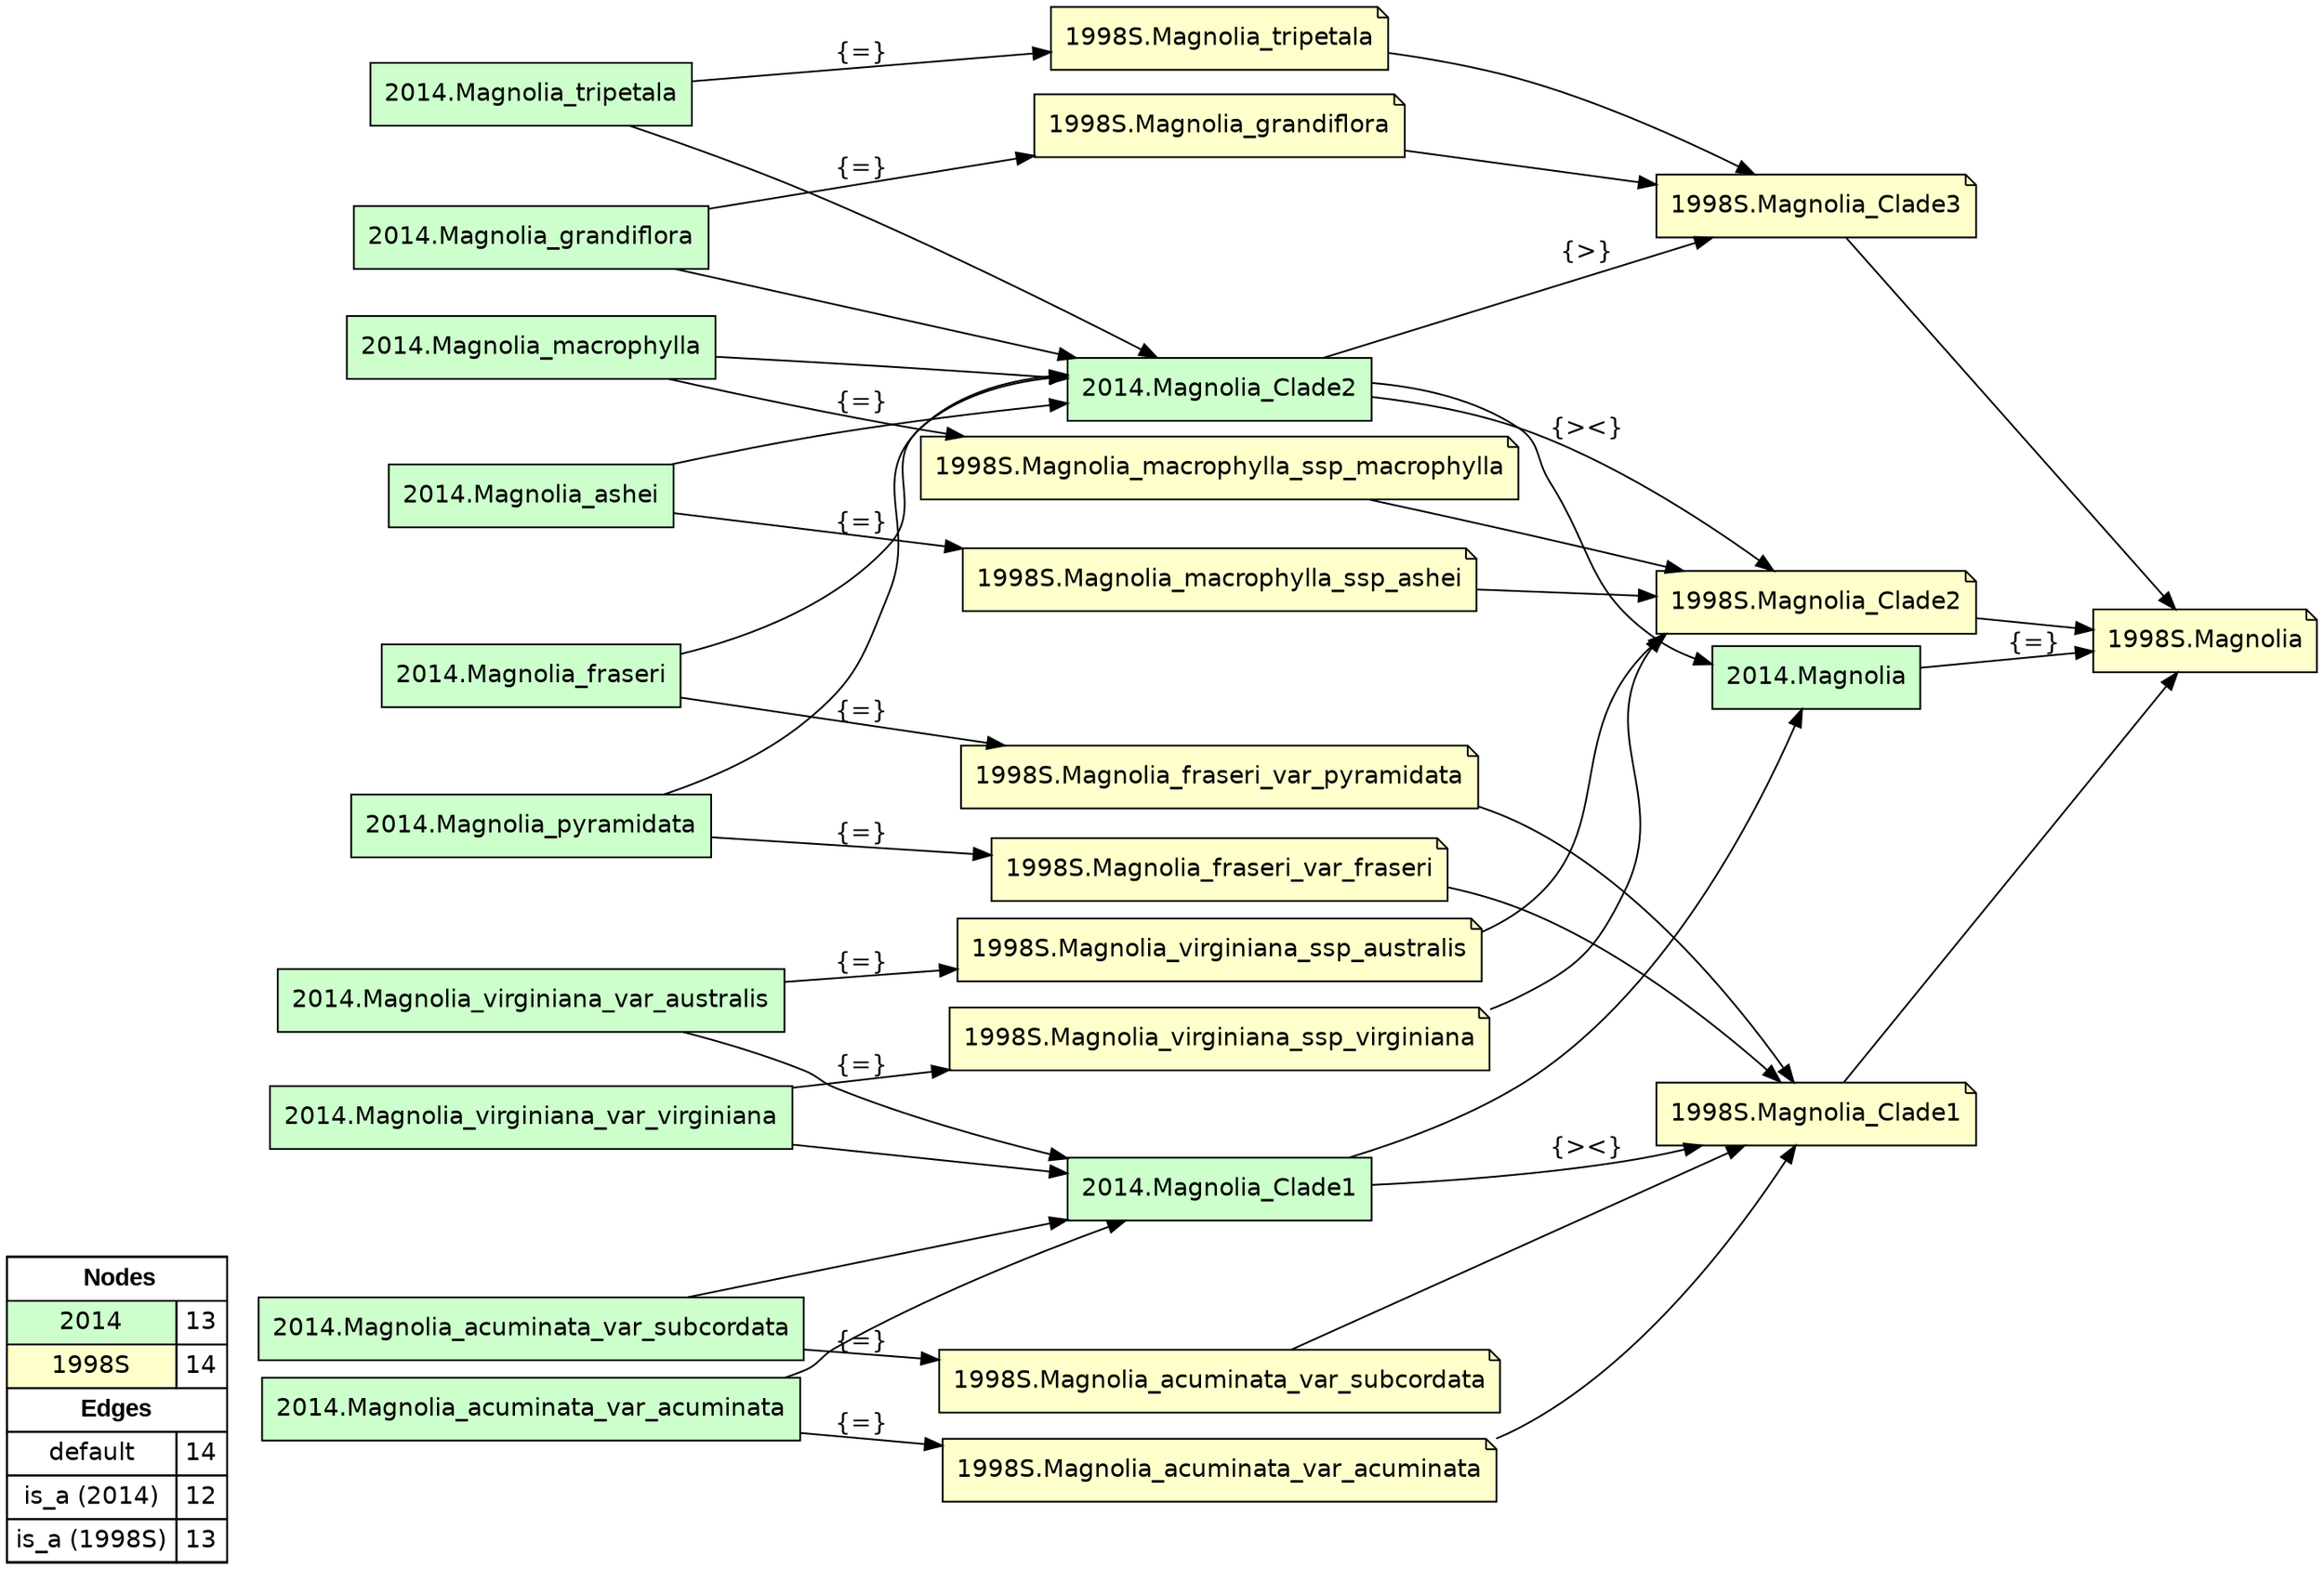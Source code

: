 digraph{
rankdir=LR
node[shape=circle style=filled fillcolor="#FFFFFF"] 
node[shape=box style=filled fillcolor="#CCFFCC" fontname="helvetica"] 
"2014.Magnolia_tripetala"
"2014.Magnolia_fraseri"
"2014.Magnolia_acuminata_var_subcordata"
"2014.Magnolia_ashei"
"2014.Magnolia_grandiflora"
"2014.Magnolia_virginiana_var_australis"
"2014.Magnolia_Clade2"
"2014.Magnolia_Clade1"
"2014.Magnolia_acuminata_var_acuminata"
"2014.Magnolia"
"2014.Magnolia_virginiana_var_virginiana"
"2014.Magnolia_macrophylla"
"2014.Magnolia_pyramidata"
node[shape=circle style=filled fillcolor="#FFFFFF"] 
node[shape=note style=filled fillcolor="#FFFFCC" fontname="helvetica"] 
"1998S.Magnolia_macrophylla_ssp_macrophylla"
"1998S.Magnolia_virginiana_ssp_australis"
"1998S.Magnolia_grandiflora"
"1998S.Magnolia_fraseri_var_pyramidata"
"1998S.Magnolia_Clade2"
"1998S.Magnolia_macrophylla_ssp_ashei"
"1998S.Magnolia_tripetala"
"1998S.Magnolia_acuminata_var_acuminata"
"1998S.Magnolia_acuminata_var_subcordata"
"1998S.Magnolia_Clade3"
"1998S.Magnolia_Clade1"
"1998S.Magnolia_virginiana_ssp_virginiana"
"1998S.Magnolia_fraseri_var_fraseri"
"1998S.Magnolia"
edge[style=solid color="#000000" constraint=true penwidth=1 dir=forward]
edge[style=solid color="#000000" constraint=true penwidth=1 dir=forward]
"2014.Magnolia_acuminata_var_acuminata" -> "1998S.Magnolia_acuminata_var_acuminata" [label="{=}"]
"2014.Magnolia_Clade1" -> "1998S.Magnolia_Clade1" [label="{><}"]
"2014.Magnolia_virginiana_var_virginiana" -> "1998S.Magnolia_virginiana_ssp_virginiana" [label="{=}"]
"2014.Magnolia_macrophylla" -> "1998S.Magnolia_macrophylla_ssp_macrophylla" [label="{=}"]
"2014.Magnolia_fraseri" -> "1998S.Magnolia_fraseri_var_pyramidata" [label="{=}"]
"2014.Magnolia_ashei" -> "1998S.Magnolia_macrophylla_ssp_ashei" [label="{=}"]
"2014.Magnolia_Clade2" -> "1998S.Magnolia_Clade2" [label="{><}"]
"2014.Magnolia_Clade2" -> "1998S.Magnolia_Clade3" [label="{>}"]
"2014.Magnolia" -> "1998S.Magnolia" [label="{=}"]
"2014.Magnolia_pyramidata" -> "1998S.Magnolia_fraseri_var_fraseri" [label="{=}"]
"2014.Magnolia_acuminata_var_subcordata" -> "1998S.Magnolia_acuminata_var_subcordata" [label="{=}"]
"2014.Magnolia_grandiflora" -> "1998S.Magnolia_grandiflora" [label="{=}"]
"2014.Magnolia_virginiana_var_australis" -> "1998S.Magnolia_virginiana_ssp_australis" [label="{=}"]
"2014.Magnolia_tripetala" -> "1998S.Magnolia_tripetala" [label="{=}"]
edge[style=solid color="#000000" constraint=true penwidth=1 dir=forward]
edge[style=solid color="#000000" constraint=true penwidth=1 dir=forward]
"2014.Magnolia_fraseri" -> "2014.Magnolia_Clade2"
"2014.Magnolia_Clade2" -> "2014.Magnolia"
"2014.Magnolia_tripetala" -> "2014.Magnolia_Clade2"
"2014.Magnolia_macrophylla" -> "2014.Magnolia_Clade2"
"2014.Magnolia_pyramidata" -> "2014.Magnolia_Clade2"
"2014.Magnolia_virginiana_var_australis" -> "2014.Magnolia_Clade1"
"2014.Magnolia_acuminata_var_acuminata" -> "2014.Magnolia_Clade1"
"2014.Magnolia_virginiana_var_virginiana" -> "2014.Magnolia_Clade1"
"2014.Magnolia_grandiflora" -> "2014.Magnolia_Clade2"
"2014.Magnolia_ashei" -> "2014.Magnolia_Clade2"
"2014.Magnolia_acuminata_var_subcordata" -> "2014.Magnolia_Clade1"
"2014.Magnolia_Clade1" -> "2014.Magnolia"
edge[style=solid color="#000000" constraint=true penwidth=1 dir=forward]
edge[style=dashed color="#AA00FF" constraint=true penwidth=2 dir=both]
edge[style=solid color="#000000" constraint=true penwidth=1 dir=forward]
edge[style=solid color="#000000" constraint=true penwidth=1 dir=forward]
"1998S.Magnolia_tripetala" -> "1998S.Magnolia_Clade3"
"1998S.Magnolia_fraseri_var_fraseri" -> "1998S.Magnolia_Clade1"
"1998S.Magnolia_acuminata_var_subcordata" -> "1998S.Magnolia_Clade1"
"1998S.Magnolia_Clade1" -> "1998S.Magnolia"
"1998S.Magnolia_macrophylla_ssp_macrophylla" -> "1998S.Magnolia_Clade2"
"1998S.Magnolia_macrophylla_ssp_ashei" -> "1998S.Magnolia_Clade2"
"1998S.Magnolia_acuminata_var_acuminata" -> "1998S.Magnolia_Clade1"
"1998S.Magnolia_fraseri_var_pyramidata" -> "1998S.Magnolia_Clade1"
"1998S.Magnolia_virginiana_ssp_australis" -> "1998S.Magnolia_Clade2"
"1998S.Magnolia_virginiana_ssp_virginiana" -> "1998S.Magnolia_Clade2"
"1998S.Magnolia_Clade3" -> "1998S.Magnolia"
"1998S.Magnolia_grandiflora" -> "1998S.Magnolia_Clade3"
"1998S.Magnolia_Clade2" -> "1998S.Magnolia"
node[shape=box] 
{rank=source Legend [fillcolor= white margin=0 label=< 
 <TABLE BORDER="0" CELLBORDER="1" CELLSPACING="0" CELLPADDING="4"> 
<TR> <TD COLSPAN="2"><font face="Arial Black"> Nodes</font></TD> </TR> 
<TR> 
 <TD bgcolor="#CCFFCC" fontname="helvetica">2014</TD> 
 <TD>13</TD> 
 </TR> 
<TR> 
 <TD bgcolor="#FFFFCC" fontname="helvetica">1998S</TD> 
 <TD>14</TD> 
 </TR> 
<TR> <TD COLSPAN="2"><font face = "Arial Black"> Edges </font></TD> </TR> 
<TR> 
 <TD><font color ="#000000">default</font></TD><TD>14</TD>
</TR>
<TR> 
 <TD><font color ="#000000">is_a (2014)</font></TD><TD>12</TD>
</TR>
<TR> 
 <TD><font color ="#000000">is_a (1998S)</font></TD><TD>13</TD>
</TR>
</TABLE> 
 >] } 
}